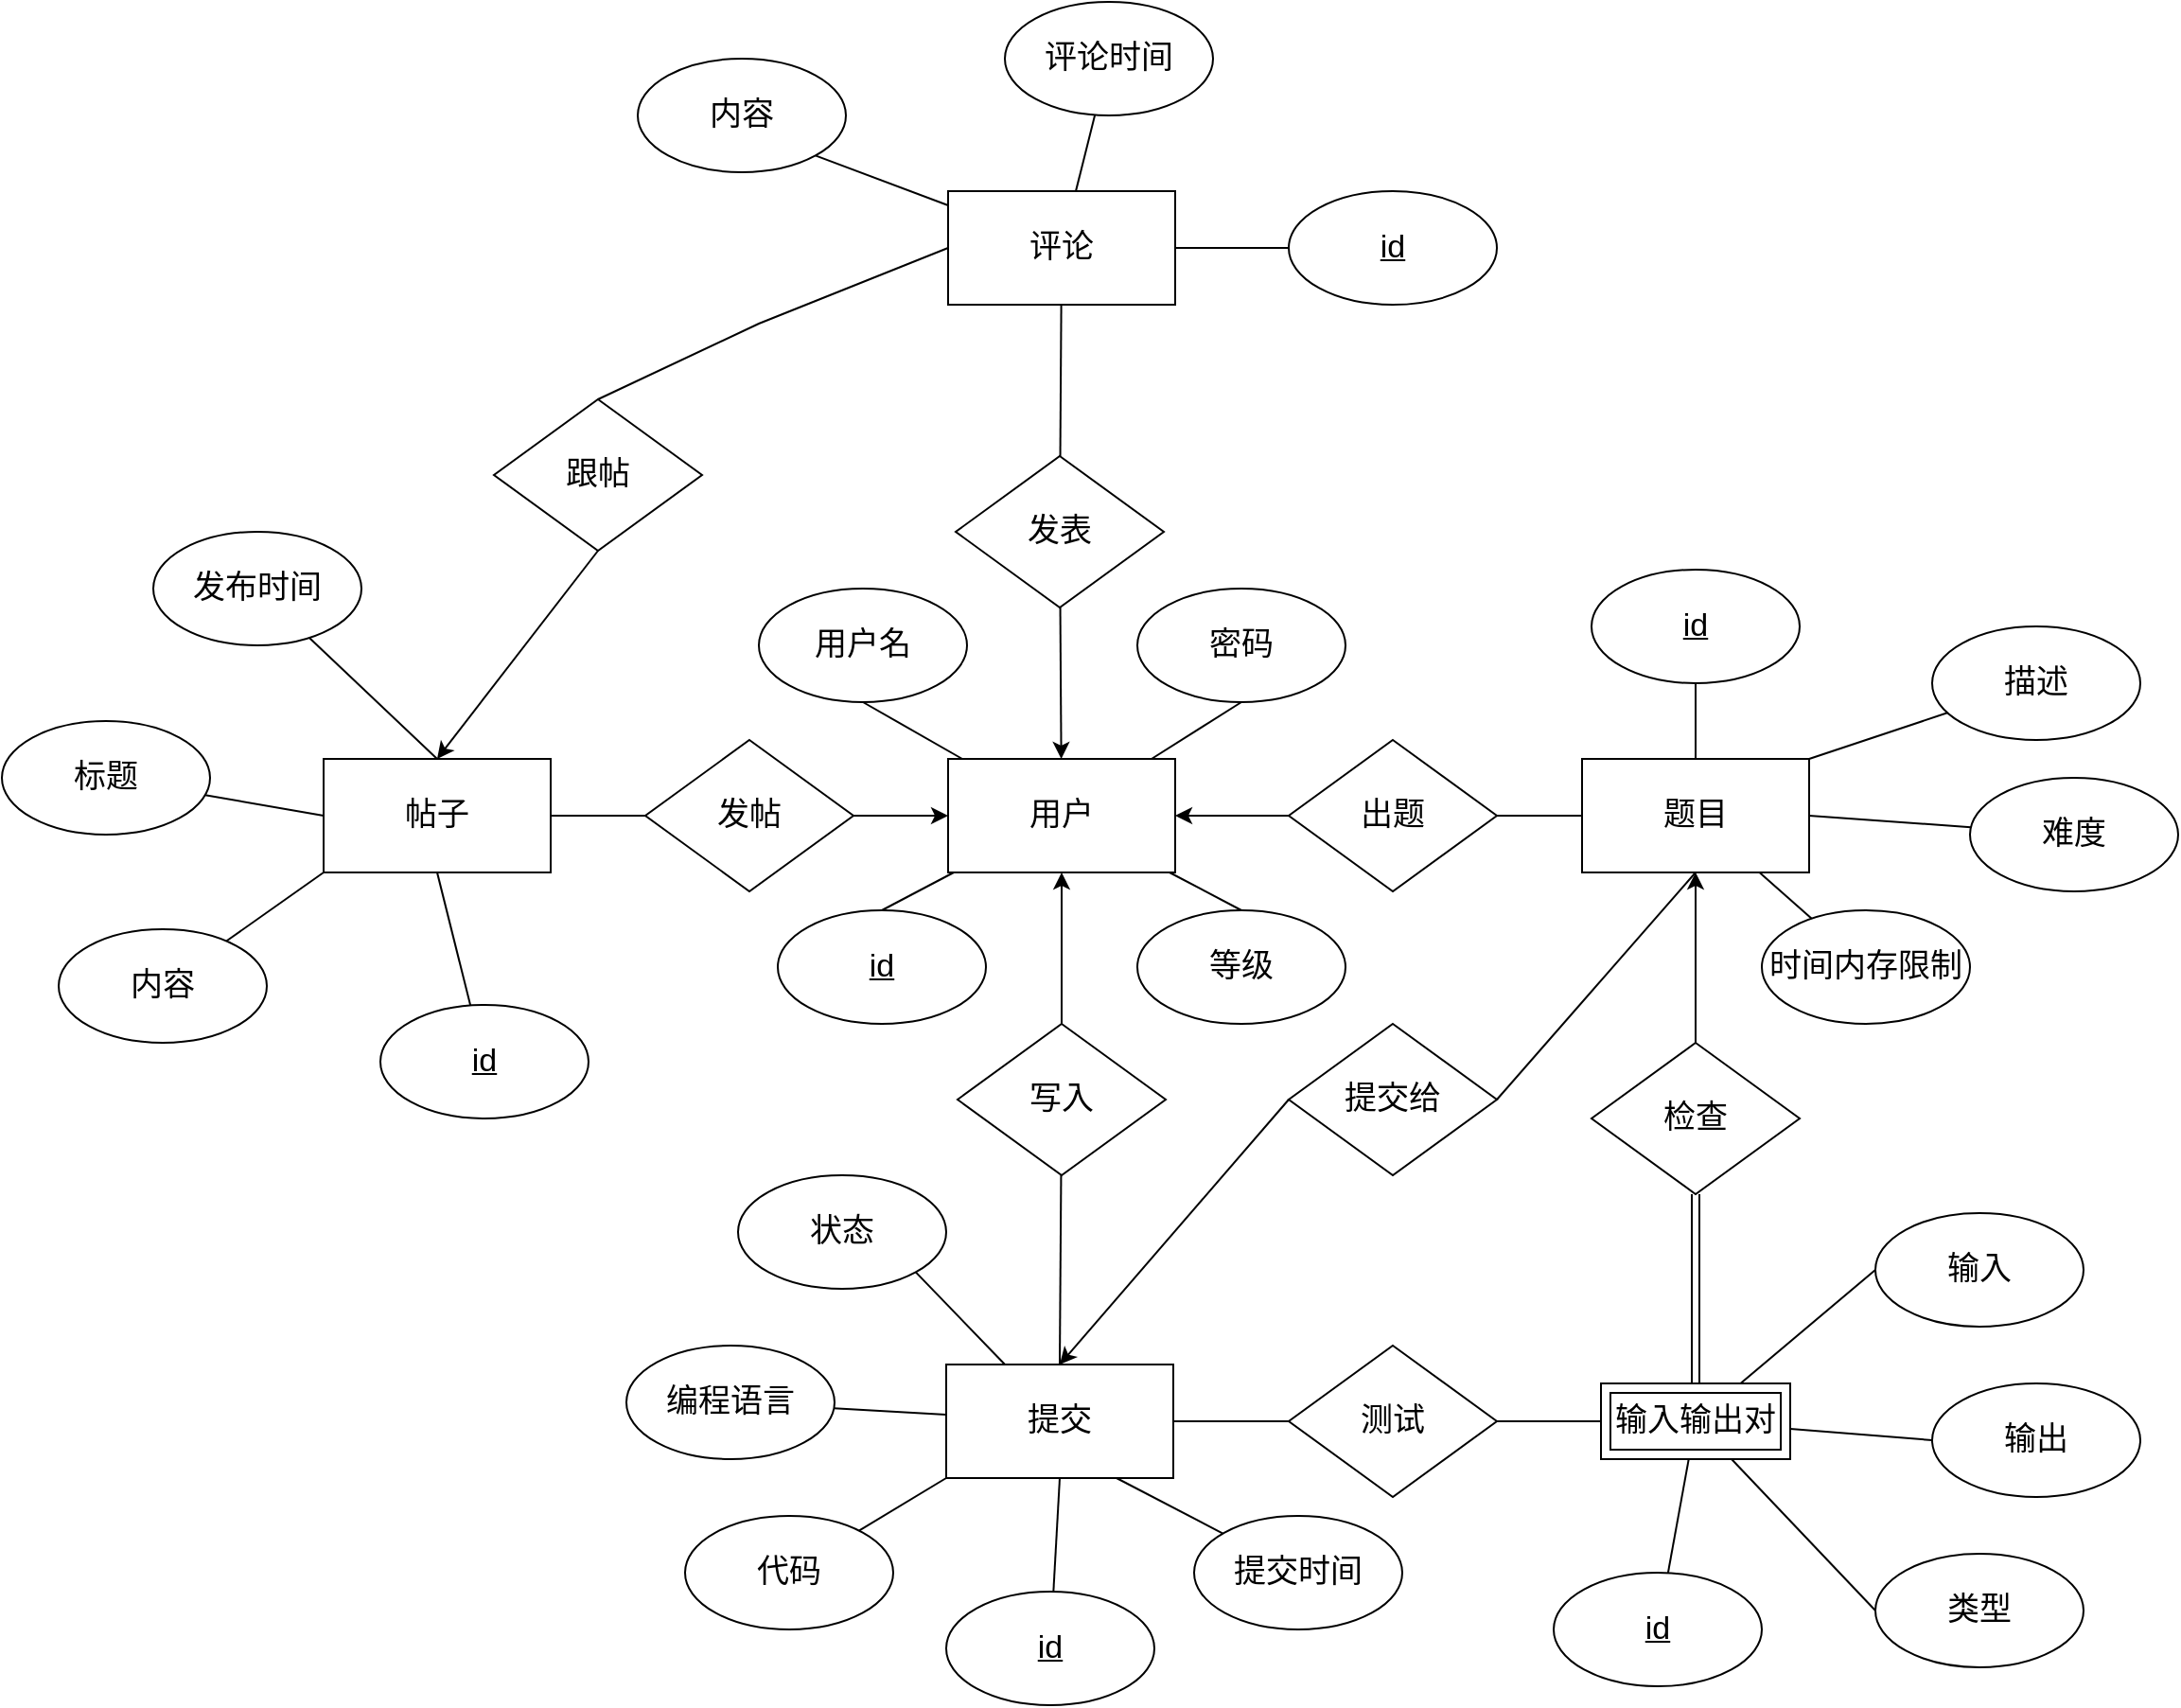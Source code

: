 <mxfile version="24.2.3" type="device">
  <diagram name="第 1 页" id="QyJVEhj1OoDSBkIIbAhF">
    <mxGraphModel dx="1904" dy="1213" grid="1" gridSize="10" guides="1" tooltips="1" connect="1" arrows="1" fold="1" page="1" pageScale="1" pageWidth="827" pageHeight="1169" math="0" shadow="0">
      <root>
        <mxCell id="0" />
        <mxCell id="1" parent="0" />
        <mxCell id="t_tTTNaREiRnePJD-fNQ-40" style="rounded=0;orthogonalLoop=1;jettySize=auto;html=1;endArrow=none;endFill=0;entryX=0.5;entryY=0;entryDx=0;entryDy=0;startArrow=classic;startFill=1;fontSize=17;" edge="1" parent="1" source="OgKJCNwn0nAvKyua40rn-1" target="t_tTTNaREiRnePJD-fNQ-8">
          <mxGeometry relative="1" as="geometry">
            <mxPoint x="450" y="540" as="targetPoint" />
          </mxGeometry>
        </mxCell>
        <mxCell id="t_tTTNaREiRnePJD-fNQ-51" style="rounded=0;orthogonalLoop=1;jettySize=auto;html=1;entryX=0;entryY=0.5;entryDx=0;entryDy=0;endArrow=none;endFill=0;startArrow=classic;startFill=1;exitX=0.5;exitY=0;exitDx=0;exitDy=0;fontSize=17;" edge="1" parent="1" source="t_tTTNaREiRnePJD-fNQ-2" target="t_tTTNaREiRnePJD-fNQ-21">
          <mxGeometry relative="1" as="geometry" />
        </mxCell>
        <mxCell id="t_tTTNaREiRnePJD-fNQ-87" style="rounded=0;orthogonalLoop=1;jettySize=auto;html=1;entryX=0.5;entryY=1;entryDx=0;entryDy=0;endArrow=none;endFill=0;" edge="1" parent="1" source="OgKJCNwn0nAvKyua40rn-1" target="t_tTTNaREiRnePJD-fNQ-55">
          <mxGeometry relative="1" as="geometry" />
        </mxCell>
        <mxCell id="t_tTTNaREiRnePJD-fNQ-88" style="rounded=0;orthogonalLoop=1;jettySize=auto;html=1;entryX=0.5;entryY=0;entryDx=0;entryDy=0;endArrow=none;endFill=0;" edge="1" parent="1" source="OgKJCNwn0nAvKyua40rn-1" target="t_tTTNaREiRnePJD-fNQ-57">
          <mxGeometry relative="1" as="geometry" />
        </mxCell>
        <mxCell id="t_tTTNaREiRnePJD-fNQ-89" style="rounded=0;orthogonalLoop=1;jettySize=auto;html=1;entryX=0.5;entryY=0;entryDx=0;entryDy=0;endArrow=none;endFill=0;" edge="1" parent="1" source="OgKJCNwn0nAvKyua40rn-1" target="t_tTTNaREiRnePJD-fNQ-56">
          <mxGeometry relative="1" as="geometry" />
        </mxCell>
        <mxCell id="t_tTTNaREiRnePJD-fNQ-90" style="rounded=0;orthogonalLoop=1;jettySize=auto;html=1;entryX=0.5;entryY=1;entryDx=0;entryDy=0;endArrow=none;endFill=0;" edge="1" parent="1" source="OgKJCNwn0nAvKyua40rn-1" target="t_tTTNaREiRnePJD-fNQ-54">
          <mxGeometry relative="1" as="geometry" />
        </mxCell>
        <mxCell id="OgKJCNwn0nAvKyua40rn-1" value="用户" style="rounded=0;whiteSpace=wrap;html=1;fontSize=17;" parent="1" vertex="1">
          <mxGeometry x="360" y="410" width="120" height="60" as="geometry" />
        </mxCell>
        <mxCell id="t_tTTNaREiRnePJD-fNQ-44" style="rounded=0;orthogonalLoop=1;jettySize=auto;html=1;endArrow=none;endFill=0;startArrow=classic;startFill=1;fontSize=17;" edge="1" parent="1" source="t_tTTNaREiRnePJD-fNQ-1" target="t_tTTNaREiRnePJD-fNQ-28">
          <mxGeometry relative="1" as="geometry" />
        </mxCell>
        <mxCell id="t_tTTNaREiRnePJD-fNQ-1" value="题目" style="rounded=0;whiteSpace=wrap;html=1;fontSize=17;" vertex="1" parent="1">
          <mxGeometry x="695" y="410" width="120" height="60" as="geometry" />
        </mxCell>
        <mxCell id="t_tTTNaREiRnePJD-fNQ-47" style="rounded=0;orthogonalLoop=1;jettySize=auto;html=1;entryX=0;entryY=0.5;entryDx=0;entryDy=0;endArrow=none;endFill=0;fontSize=17;" edge="1" parent="1" source="t_tTTNaREiRnePJD-fNQ-2" target="t_tTTNaREiRnePJD-fNQ-31">
          <mxGeometry relative="1" as="geometry" />
        </mxCell>
        <mxCell id="t_tTTNaREiRnePJD-fNQ-82" style="rounded=0;orthogonalLoop=1;jettySize=auto;html=1;entryX=1;entryY=1;entryDx=0;entryDy=0;endArrow=none;endFill=0;" edge="1" parent="1" source="t_tTTNaREiRnePJD-fNQ-2" target="t_tTTNaREiRnePJD-fNQ-67">
          <mxGeometry relative="1" as="geometry" />
        </mxCell>
        <mxCell id="t_tTTNaREiRnePJD-fNQ-2" value="提交" style="rounded=0;whiteSpace=wrap;html=1;fontSize=17;" vertex="1" parent="1">
          <mxGeometry x="359" y="730" width="120" height="60" as="geometry" />
        </mxCell>
        <mxCell id="t_tTTNaREiRnePJD-fNQ-38" style="rounded=0;orthogonalLoop=1;jettySize=auto;html=1;entryX=0;entryY=0.5;entryDx=0;entryDy=0;endArrow=none;endFill=0;fontSize=17;" edge="1" parent="1" source="t_tTTNaREiRnePJD-fNQ-3" target="t_tTTNaREiRnePJD-fNQ-10">
          <mxGeometry relative="1" as="geometry" />
        </mxCell>
        <mxCell id="t_tTTNaREiRnePJD-fNQ-3" value="帖子" style="rounded=0;whiteSpace=wrap;html=1;fontSize=17;" vertex="1" parent="1">
          <mxGeometry x="30" y="410" width="120" height="60" as="geometry" />
        </mxCell>
        <mxCell id="t_tTTNaREiRnePJD-fNQ-79" style="rounded=0;orthogonalLoop=1;jettySize=auto;html=1;entryX=1;entryY=1;entryDx=0;entryDy=0;endArrow=none;endFill=0;" edge="1" parent="1" source="t_tTTNaREiRnePJD-fNQ-4" target="t_tTTNaREiRnePJD-fNQ-78">
          <mxGeometry relative="1" as="geometry" />
        </mxCell>
        <mxCell id="t_tTTNaREiRnePJD-fNQ-81" style="rounded=0;orthogonalLoop=1;jettySize=auto;html=1;endArrow=none;endFill=0;" edge="1" parent="1" source="t_tTTNaREiRnePJD-fNQ-4" target="t_tTTNaREiRnePJD-fNQ-76">
          <mxGeometry relative="1" as="geometry" />
        </mxCell>
        <mxCell id="t_tTTNaREiRnePJD-fNQ-4" value="评论" style="rounded=0;whiteSpace=wrap;html=1;fontSize=17;" vertex="1" parent="1">
          <mxGeometry x="360" y="110" width="120" height="60" as="geometry" />
        </mxCell>
        <mxCell id="t_tTTNaREiRnePJD-fNQ-43" style="rounded=0;orthogonalLoop=1;jettySize=auto;html=1;endArrow=none;endFill=0;fontSize=17;" edge="1" parent="1" source="t_tTTNaREiRnePJD-fNQ-5" target="t_tTTNaREiRnePJD-fNQ-1">
          <mxGeometry relative="1" as="geometry" />
        </mxCell>
        <mxCell id="t_tTTNaREiRnePJD-fNQ-5" value="出题" style="rhombus;whiteSpace=wrap;html=1;fontSize=17;" vertex="1" parent="1">
          <mxGeometry x="540" y="400" width="110" height="80" as="geometry" />
        </mxCell>
        <mxCell id="t_tTTNaREiRnePJD-fNQ-41" style="rounded=0;orthogonalLoop=1;jettySize=auto;html=1;entryX=0.5;entryY=0;entryDx=0;entryDy=0;endArrow=none;endFill=0;fontSize=17;" edge="1" parent="1" source="t_tTTNaREiRnePJD-fNQ-8" target="t_tTTNaREiRnePJD-fNQ-2">
          <mxGeometry relative="1" as="geometry" />
        </mxCell>
        <mxCell id="t_tTTNaREiRnePJD-fNQ-8" value="写入" style="rhombus;whiteSpace=wrap;html=1;fontSize=17;" vertex="1" parent="1">
          <mxGeometry x="365" y="550" width="110" height="80" as="geometry" />
        </mxCell>
        <mxCell id="t_tTTNaREiRnePJD-fNQ-39" style="rounded=0;orthogonalLoop=1;jettySize=auto;html=1;entryX=0;entryY=0.5;entryDx=0;entryDy=0;endArrow=classic;endFill=1;fontSize=17;" edge="1" parent="1" source="t_tTTNaREiRnePJD-fNQ-10" target="OgKJCNwn0nAvKyua40rn-1">
          <mxGeometry relative="1" as="geometry" />
        </mxCell>
        <mxCell id="t_tTTNaREiRnePJD-fNQ-10" value="发帖" style="rhombus;whiteSpace=wrap;html=1;fontSize=17;" vertex="1" parent="1">
          <mxGeometry x="200" y="400" width="110" height="80" as="geometry" />
        </mxCell>
        <mxCell id="t_tTTNaREiRnePJD-fNQ-34" style="rounded=0;orthogonalLoop=1;jettySize=auto;html=1;endArrow=classic;endFill=1;startArrow=none;startFill=0;fontSize=17;" edge="1" parent="1" source="t_tTTNaREiRnePJD-fNQ-19" target="OgKJCNwn0nAvKyua40rn-1">
          <mxGeometry relative="1" as="geometry" />
        </mxCell>
        <mxCell id="t_tTTNaREiRnePJD-fNQ-35" style="rounded=0;orthogonalLoop=1;jettySize=auto;html=1;endArrow=none;endFill=0;fontSize=17;" edge="1" parent="1" source="t_tTTNaREiRnePJD-fNQ-19" target="t_tTTNaREiRnePJD-fNQ-4">
          <mxGeometry relative="1" as="geometry" />
        </mxCell>
        <mxCell id="t_tTTNaREiRnePJD-fNQ-19" value="发表" style="rhombus;whiteSpace=wrap;html=1;fontSize=17;" vertex="1" parent="1">
          <mxGeometry x="364" y="250" width="110" height="80" as="geometry" />
        </mxCell>
        <mxCell id="t_tTTNaREiRnePJD-fNQ-52" style="rounded=0;orthogonalLoop=1;jettySize=auto;html=1;entryX=0.5;entryY=1;entryDx=0;entryDy=0;startArrow=none;startFill=0;endArrow=none;endFill=0;exitX=1;exitY=0.5;exitDx=0;exitDy=0;fontSize=17;" edge="1" parent="1" source="t_tTTNaREiRnePJD-fNQ-21" target="t_tTTNaREiRnePJD-fNQ-1">
          <mxGeometry relative="1" as="geometry" />
        </mxCell>
        <mxCell id="t_tTTNaREiRnePJD-fNQ-21" value="提交给" style="rhombus;whiteSpace=wrap;html=1;fontSize=17;" vertex="1" parent="1">
          <mxGeometry x="540" y="550" width="110" height="80" as="geometry" />
        </mxCell>
        <mxCell id="t_tTTNaREiRnePJD-fNQ-46" style="rounded=0;orthogonalLoop=1;jettySize=auto;html=1;entryX=1;entryY=0.5;entryDx=0;entryDy=0;endArrow=none;endFill=0;fontSize=17;" edge="1" parent="1" source="t_tTTNaREiRnePJD-fNQ-25" target="t_tTTNaREiRnePJD-fNQ-31">
          <mxGeometry relative="1" as="geometry" />
        </mxCell>
        <mxCell id="t_tTTNaREiRnePJD-fNQ-91" style="rounded=0;orthogonalLoop=1;jettySize=auto;html=1;endArrow=none;endFill=0;" edge="1" parent="1" source="t_tTTNaREiRnePJD-fNQ-25" target="t_tTTNaREiRnePJD-fNQ-71">
          <mxGeometry relative="1" as="geometry" />
        </mxCell>
        <mxCell id="t_tTTNaREiRnePJD-fNQ-92" style="rounded=0;orthogonalLoop=1;jettySize=auto;html=1;entryX=0;entryY=0.5;entryDx=0;entryDy=0;endArrow=none;endFill=0;" edge="1" parent="1" source="t_tTTNaREiRnePJD-fNQ-25" target="t_tTTNaREiRnePJD-fNQ-73">
          <mxGeometry relative="1" as="geometry" />
        </mxCell>
        <mxCell id="t_tTTNaREiRnePJD-fNQ-93" style="rounded=0;orthogonalLoop=1;jettySize=auto;html=1;entryX=0;entryY=0.5;entryDx=0;entryDy=0;endArrow=none;endFill=0;" edge="1" parent="1" source="t_tTTNaREiRnePJD-fNQ-25" target="t_tTTNaREiRnePJD-fNQ-72">
          <mxGeometry relative="1" as="geometry" />
        </mxCell>
        <mxCell id="t_tTTNaREiRnePJD-fNQ-94" style="rounded=0;orthogonalLoop=1;jettySize=auto;html=1;entryX=0;entryY=0.5;entryDx=0;entryDy=0;endArrow=none;endFill=0;" edge="1" parent="1" source="t_tTTNaREiRnePJD-fNQ-25" target="t_tTTNaREiRnePJD-fNQ-74">
          <mxGeometry relative="1" as="geometry" />
        </mxCell>
        <mxCell id="t_tTTNaREiRnePJD-fNQ-25" value="输入输出对" style="shape=ext;margin=3;double=1;whiteSpace=wrap;html=1;align=center;fontSize=17;" vertex="1" parent="1">
          <mxGeometry x="705" y="740" width="100" height="40" as="geometry" />
        </mxCell>
        <mxCell id="t_tTTNaREiRnePJD-fNQ-45" style="rounded=0;orthogonalLoop=1;jettySize=auto;html=1;entryX=0.5;entryY=0;entryDx=0;entryDy=0;endArrow=none;endFill=0;shape=link;fontSize=17;" edge="1" parent="1" source="t_tTTNaREiRnePJD-fNQ-28" target="t_tTTNaREiRnePJD-fNQ-25">
          <mxGeometry relative="1" as="geometry" />
        </mxCell>
        <mxCell id="t_tTTNaREiRnePJD-fNQ-28" value="检查" style="rhombus;whiteSpace=wrap;html=1;fontSize=17;" vertex="1" parent="1">
          <mxGeometry x="700" y="560" width="110" height="80" as="geometry" />
        </mxCell>
        <mxCell id="t_tTTNaREiRnePJD-fNQ-31" value="测试" style="rhombus;whiteSpace=wrap;html=1;fontSize=17;" vertex="1" parent="1">
          <mxGeometry x="540" y="720" width="110" height="80" as="geometry" />
        </mxCell>
        <mxCell id="t_tTTNaREiRnePJD-fNQ-36" style="rounded=0;orthogonalLoop=1;jettySize=auto;html=1;entryX=0.5;entryY=0;entryDx=0;entryDy=0;endArrow=classic;endFill=1;exitX=0.5;exitY=1;exitDx=0;exitDy=0;startArrow=none;startFill=0;fontSize=17;" edge="1" parent="1" source="t_tTTNaREiRnePJD-fNQ-32" target="t_tTTNaREiRnePJD-fNQ-3">
          <mxGeometry relative="1" as="geometry" />
        </mxCell>
        <mxCell id="t_tTTNaREiRnePJD-fNQ-37" style="rounded=0;orthogonalLoop=1;jettySize=auto;html=1;entryX=0;entryY=0.5;entryDx=0;entryDy=0;endArrow=none;endFill=0;exitX=0.5;exitY=0;exitDx=0;exitDy=0;startArrow=none;startFill=0;fontSize=17;" edge="1" parent="1" source="t_tTTNaREiRnePJD-fNQ-32" target="t_tTTNaREiRnePJD-fNQ-4">
          <mxGeometry relative="1" as="geometry">
            <Array as="points">
              <mxPoint x="260" y="180" />
            </Array>
          </mxGeometry>
        </mxCell>
        <mxCell id="t_tTTNaREiRnePJD-fNQ-32" value="跟帖" style="rhombus;whiteSpace=wrap;html=1;fontSize=17;" vertex="1" parent="1">
          <mxGeometry x="120" y="220" width="110" height="80" as="geometry" />
        </mxCell>
        <mxCell id="t_tTTNaREiRnePJD-fNQ-42" style="rounded=0;orthogonalLoop=1;jettySize=auto;html=1;endArrow=none;endFill=0;entryX=0;entryY=0.5;entryDx=0;entryDy=0;exitX=1;exitY=0.5;exitDx=0;exitDy=0;startArrow=classic;startFill=1;fontSize=17;" edge="1" parent="1" source="OgKJCNwn0nAvKyua40rn-1" target="t_tTTNaREiRnePJD-fNQ-5">
          <mxGeometry relative="1" as="geometry">
            <mxPoint x="510" y="460" as="sourcePoint" />
            <mxPoint x="530" y="460" as="targetPoint" />
          </mxGeometry>
        </mxCell>
        <mxCell id="t_tTTNaREiRnePJD-fNQ-102" style="rounded=0;orthogonalLoop=1;jettySize=auto;html=1;entryX=0.5;entryY=1;entryDx=0;entryDy=0;endArrow=none;endFill=0;" edge="1" parent="1" source="t_tTTNaREiRnePJD-fNQ-53" target="t_tTTNaREiRnePJD-fNQ-3">
          <mxGeometry relative="1" as="geometry" />
        </mxCell>
        <mxCell id="t_tTTNaREiRnePJD-fNQ-53" value="id" style="ellipse;whiteSpace=wrap;html=1;fontSize=17;fontStyle=4" vertex="1" parent="1">
          <mxGeometry x="60" y="540" width="110" height="60" as="geometry" />
        </mxCell>
        <mxCell id="t_tTTNaREiRnePJD-fNQ-54" value="密码" style="ellipse;whiteSpace=wrap;html=1;fontSize=17;" vertex="1" parent="1">
          <mxGeometry x="460" y="320" width="110" height="60" as="geometry" />
        </mxCell>
        <mxCell id="t_tTTNaREiRnePJD-fNQ-55" value="用户名" style="ellipse;whiteSpace=wrap;html=1;fontSize=17;" vertex="1" parent="1">
          <mxGeometry x="260" y="320" width="110" height="60" as="geometry" />
        </mxCell>
        <mxCell id="t_tTTNaREiRnePJD-fNQ-56" value="等级" style="ellipse;whiteSpace=wrap;html=1;fontSize=17;" vertex="1" parent="1">
          <mxGeometry x="460" y="490" width="110" height="60" as="geometry" />
        </mxCell>
        <mxCell id="t_tTTNaREiRnePJD-fNQ-57" value="id" style="ellipse;whiteSpace=wrap;html=1;fontSize=17;fontStyle=4" vertex="1" parent="1">
          <mxGeometry x="270" y="490" width="110" height="60" as="geometry" />
        </mxCell>
        <mxCell id="t_tTTNaREiRnePJD-fNQ-85" style="rounded=0;orthogonalLoop=1;jettySize=auto;html=1;entryX=0.5;entryY=1;entryDx=0;entryDy=0;endArrow=none;endFill=0;" edge="1" parent="1" source="t_tTTNaREiRnePJD-fNQ-58" target="t_tTTNaREiRnePJD-fNQ-2">
          <mxGeometry relative="1" as="geometry" />
        </mxCell>
        <mxCell id="t_tTTNaREiRnePJD-fNQ-58" value="id" style="ellipse;whiteSpace=wrap;html=1;fontSize=17;fontStyle=4" vertex="1" parent="1">
          <mxGeometry x="359" y="850" width="110" height="60" as="geometry" />
        </mxCell>
        <mxCell id="t_tTTNaREiRnePJD-fNQ-86" style="rounded=0;orthogonalLoop=1;jettySize=auto;html=1;entryX=0.75;entryY=1;entryDx=0;entryDy=0;endArrow=none;endFill=0;" edge="1" parent="1" source="t_tTTNaREiRnePJD-fNQ-60" target="t_tTTNaREiRnePJD-fNQ-2">
          <mxGeometry relative="1" as="geometry" />
        </mxCell>
        <mxCell id="t_tTTNaREiRnePJD-fNQ-60" value="提交时间" style="ellipse;whiteSpace=wrap;html=1;fontSize=17;" vertex="1" parent="1">
          <mxGeometry x="490" y="810" width="110" height="60" as="geometry" />
        </mxCell>
        <mxCell id="t_tTTNaREiRnePJD-fNQ-96" style="rounded=0;orthogonalLoop=1;jettySize=auto;html=1;entryX=1;entryY=0;entryDx=0;entryDy=0;endArrow=none;endFill=0;" edge="1" parent="1" source="t_tTTNaREiRnePJD-fNQ-61" target="t_tTTNaREiRnePJD-fNQ-1">
          <mxGeometry relative="1" as="geometry" />
        </mxCell>
        <mxCell id="t_tTTNaREiRnePJD-fNQ-61" value="描述" style="ellipse;whiteSpace=wrap;html=1;fontSize=17;" vertex="1" parent="1">
          <mxGeometry x="880" y="340" width="110" height="60" as="geometry" />
        </mxCell>
        <mxCell id="t_tTTNaREiRnePJD-fNQ-97" style="rounded=0;orthogonalLoop=1;jettySize=auto;html=1;entryX=1;entryY=0.5;entryDx=0;entryDy=0;endArrow=none;endFill=0;" edge="1" parent="1" source="t_tTTNaREiRnePJD-fNQ-62" target="t_tTTNaREiRnePJD-fNQ-1">
          <mxGeometry relative="1" as="geometry" />
        </mxCell>
        <mxCell id="t_tTTNaREiRnePJD-fNQ-62" value="难度" style="ellipse;whiteSpace=wrap;html=1;fontSize=17;" vertex="1" parent="1">
          <mxGeometry x="900" y="420" width="110" height="60" as="geometry" />
        </mxCell>
        <mxCell id="t_tTTNaREiRnePJD-fNQ-98" style="rounded=0;orthogonalLoop=1;jettySize=auto;html=1;endArrow=none;endFill=0;" edge="1" parent="1" source="t_tTTNaREiRnePJD-fNQ-63" target="t_tTTNaREiRnePJD-fNQ-1">
          <mxGeometry relative="1" as="geometry" />
        </mxCell>
        <mxCell id="t_tTTNaREiRnePJD-fNQ-63" value="时间内存限制" style="ellipse;whiteSpace=wrap;html=1;fontSize=17;" vertex="1" parent="1">
          <mxGeometry x="790" y="490" width="110" height="60" as="geometry" />
        </mxCell>
        <mxCell id="t_tTTNaREiRnePJD-fNQ-83" style="rounded=0;orthogonalLoop=1;jettySize=auto;html=1;endArrow=none;endFill=0;" edge="1" parent="1" source="t_tTTNaREiRnePJD-fNQ-65" target="t_tTTNaREiRnePJD-fNQ-2">
          <mxGeometry relative="1" as="geometry" />
        </mxCell>
        <mxCell id="t_tTTNaREiRnePJD-fNQ-65" value="编程语言" style="ellipse;whiteSpace=wrap;html=1;fontSize=17;" vertex="1" parent="1">
          <mxGeometry x="190" y="720" width="110" height="60" as="geometry" />
        </mxCell>
        <mxCell id="t_tTTNaREiRnePJD-fNQ-84" style="rounded=0;orthogonalLoop=1;jettySize=auto;html=1;entryX=0;entryY=1;entryDx=0;entryDy=0;endArrow=none;endFill=0;" edge="1" parent="1" source="t_tTTNaREiRnePJD-fNQ-66" target="t_tTTNaREiRnePJD-fNQ-2">
          <mxGeometry relative="1" as="geometry" />
        </mxCell>
        <mxCell id="t_tTTNaREiRnePJD-fNQ-66" value="代码" style="ellipse;whiteSpace=wrap;html=1;fontSize=17;" vertex="1" parent="1">
          <mxGeometry x="221" y="810" width="110" height="60" as="geometry" />
        </mxCell>
        <mxCell id="t_tTTNaREiRnePJD-fNQ-67" value="状态" style="ellipse;whiteSpace=wrap;html=1;fontSize=17;" vertex="1" parent="1">
          <mxGeometry x="249" y="630" width="110" height="60" as="geometry" />
        </mxCell>
        <mxCell id="t_tTTNaREiRnePJD-fNQ-100" style="rounded=0;orthogonalLoop=1;jettySize=auto;html=1;entryX=0;entryY=0.5;entryDx=0;entryDy=0;endArrow=none;endFill=0;" edge="1" parent="1" source="t_tTTNaREiRnePJD-fNQ-68" target="t_tTTNaREiRnePJD-fNQ-3">
          <mxGeometry relative="1" as="geometry" />
        </mxCell>
        <mxCell id="t_tTTNaREiRnePJD-fNQ-68" value="标题" style="ellipse;whiteSpace=wrap;html=1;fontSize=17;" vertex="1" parent="1">
          <mxGeometry x="-140" y="390" width="110" height="60" as="geometry" />
        </mxCell>
        <mxCell id="t_tTTNaREiRnePJD-fNQ-99" style="rounded=0;orthogonalLoop=1;jettySize=auto;html=1;entryX=0.5;entryY=0;entryDx=0;entryDy=0;endArrow=none;endFill=0;" edge="1" parent="1" source="t_tTTNaREiRnePJD-fNQ-69" target="t_tTTNaREiRnePJD-fNQ-3">
          <mxGeometry relative="1" as="geometry" />
        </mxCell>
        <mxCell id="t_tTTNaREiRnePJD-fNQ-69" value="发布时间" style="ellipse;whiteSpace=wrap;html=1;fontSize=17;" vertex="1" parent="1">
          <mxGeometry x="-60" y="290" width="110" height="60" as="geometry" />
        </mxCell>
        <mxCell id="t_tTTNaREiRnePJD-fNQ-101" style="rounded=0;orthogonalLoop=1;jettySize=auto;html=1;entryX=0;entryY=1;entryDx=0;entryDy=0;endArrow=none;endFill=0;" edge="1" parent="1" source="t_tTTNaREiRnePJD-fNQ-70" target="t_tTTNaREiRnePJD-fNQ-3">
          <mxGeometry relative="1" as="geometry" />
        </mxCell>
        <mxCell id="t_tTTNaREiRnePJD-fNQ-70" value="内容" style="ellipse;whiteSpace=wrap;html=1;fontSize=17;" vertex="1" parent="1">
          <mxGeometry x="-110" y="500" width="110" height="60" as="geometry" />
        </mxCell>
        <mxCell id="t_tTTNaREiRnePJD-fNQ-71" value="id" style="ellipse;whiteSpace=wrap;html=1;fontSize=17;fontStyle=4" vertex="1" parent="1">
          <mxGeometry x="680" y="840" width="110" height="60" as="geometry" />
        </mxCell>
        <mxCell id="t_tTTNaREiRnePJD-fNQ-72" value="输出" style="ellipse;whiteSpace=wrap;html=1;fontSize=17;" vertex="1" parent="1">
          <mxGeometry x="880" y="740" width="110" height="60" as="geometry" />
        </mxCell>
        <mxCell id="t_tTTNaREiRnePJD-fNQ-73" value="类型" style="ellipse;whiteSpace=wrap;html=1;fontSize=17;" vertex="1" parent="1">
          <mxGeometry x="850" y="830" width="110" height="60" as="geometry" />
        </mxCell>
        <mxCell id="t_tTTNaREiRnePJD-fNQ-74" value="输入" style="ellipse;whiteSpace=wrap;html=1;fontSize=17;" vertex="1" parent="1">
          <mxGeometry x="850" y="650" width="110" height="60" as="geometry" />
        </mxCell>
        <mxCell id="t_tTTNaREiRnePJD-fNQ-95" style="rounded=0;orthogonalLoop=1;jettySize=auto;html=1;endArrow=none;endFill=0;" edge="1" parent="1" source="t_tTTNaREiRnePJD-fNQ-75" target="t_tTTNaREiRnePJD-fNQ-1">
          <mxGeometry relative="1" as="geometry" />
        </mxCell>
        <mxCell id="t_tTTNaREiRnePJD-fNQ-75" value="id" style="ellipse;whiteSpace=wrap;html=1;fontSize=17;fontStyle=4" vertex="1" parent="1">
          <mxGeometry x="700" y="310" width="110" height="60" as="geometry" />
        </mxCell>
        <mxCell id="t_tTTNaREiRnePJD-fNQ-76" value="id" style="ellipse;whiteSpace=wrap;html=1;fontSize=17;fontStyle=4" vertex="1" parent="1">
          <mxGeometry x="540" y="110" width="110" height="60" as="geometry" />
        </mxCell>
        <mxCell id="t_tTTNaREiRnePJD-fNQ-80" style="rounded=0;orthogonalLoop=1;jettySize=auto;html=1;endArrow=none;endFill=0;" edge="1" parent="1" source="t_tTTNaREiRnePJD-fNQ-77" target="t_tTTNaREiRnePJD-fNQ-4">
          <mxGeometry relative="1" as="geometry" />
        </mxCell>
        <mxCell id="t_tTTNaREiRnePJD-fNQ-77" value="评论时间" style="ellipse;whiteSpace=wrap;html=1;fontSize=17;" vertex="1" parent="1">
          <mxGeometry x="390" y="10" width="110" height="60" as="geometry" />
        </mxCell>
        <mxCell id="t_tTTNaREiRnePJD-fNQ-78" value="内容" style="ellipse;whiteSpace=wrap;html=1;fontSize=17;" vertex="1" parent="1">
          <mxGeometry x="196" y="40" width="110" height="60" as="geometry" />
        </mxCell>
      </root>
    </mxGraphModel>
  </diagram>
</mxfile>
